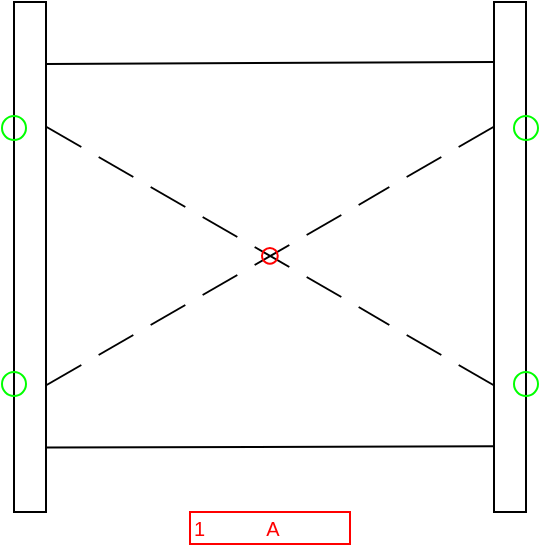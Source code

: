<mxfile compressed="false" version="20.3.0" type="device">
  <diagram name="PE010A" id="X5tRL1QPFuB2Il9UEIbj">
    <mxGraphModel dx="1422" dy="977" grid="1" gridSize="2" guides="1" tooltips="1" connect="1" arrows="1" fold="1" page="1" pageScale="1" pageWidth="1169" pageHeight="827" math="0" shadow="0">
      <root>
        <mxCell id="FXZ0acjRom5HCQV_QIXH-0" />
        <mxCell id="FXZ0acjRom5HCQV_QIXH-131" value="Label" style="locked=1;" parent="FXZ0acjRom5HCQV_QIXH-0" />
        <object label="%LabelLines%&amp;nbsp; &amp;nbsp; &amp;nbsp; &amp;nbsp; &amp;nbsp; &amp;nbsp;%LabelIndex%" placeholders="1" LabelLines="1" LabelIndex="A" id="FXZ0acjRom5HCQV_QIXH-132">
          <mxCell style="rounded=0;whiteSpace=wrap;html=1;fillColor=none;strokeColor=#FF0000;fontColor=#FF0000;fontSize=10;align=left;noLabel=0;" parent="FXZ0acjRom5HCQV_QIXH-131" vertex="1">
            <mxGeometry x="424" y="416" width="80" height="16" as="geometry" />
          </mxCell>
        </object>
        <object label="Symbol" Width="32" Height="32" UoM="mm" id="FXZ0acjRom5HCQV_QIXH-135">
          <mxCell style="" parent="FXZ0acjRom5HCQV_QIXH-0" />
        </object>
        <mxCell id="lfd4ERR9KzfVwueqH8c_-0" value="" style="rounded=0;whiteSpace=wrap;html=1;fillColor=none;" parent="FXZ0acjRom5HCQV_QIXH-135" vertex="1">
          <mxGeometry x="336" y="161" width="16" height="255" as="geometry" />
        </mxCell>
        <mxCell id="lfd4ERR9KzfVwueqH8c_-1" value="" style="rounded=0;whiteSpace=wrap;html=1;fillColor=none;" parent="FXZ0acjRom5HCQV_QIXH-135" vertex="1">
          <mxGeometry x="576" y="161" width="16" height="255" as="geometry" />
        </mxCell>
        <mxCell id="lfd4ERR9KzfVwueqH8c_-2" value="" style="endArrow=none;html=1;rounded=0;" parent="FXZ0acjRom5HCQV_QIXH-135" edge="1">
          <mxGeometry width="50" height="50" relative="1" as="geometry">
            <mxPoint x="352" y="192" as="sourcePoint" />
            <mxPoint x="576" y="191" as="targetPoint" />
          </mxGeometry>
        </mxCell>
        <mxCell id="lfd4ERR9KzfVwueqH8c_-3" value="" style="endArrow=none;html=1;rounded=0;exitX=0.97;exitY=0.126;exitDx=0;exitDy=0;exitPerimeter=0;entryX=0.005;entryY=0.871;entryDx=0;entryDy=0;entryPerimeter=0;" parent="FXZ0acjRom5HCQV_QIXH-135" target="lfd4ERR9KzfVwueqH8c_-1" edge="1">
          <mxGeometry width="50" height="50" relative="1" as="geometry">
            <mxPoint x="352.35" y="383.79" as="sourcePoint" />
            <mxPoint x="575.998" y="382.005" as="targetPoint" />
          </mxGeometry>
        </mxCell>
        <mxCell id="kQFqJ6h-8vntmlTX7SXp-1" value="" style="endArrow=none;html=1;rounded=0;exitX=1;exitY=0.5;exitDx=0;exitDy=0;entryX=0;entryY=0.5;entryDx=0;entryDy=0;" parent="FXZ0acjRom5HCQV_QIXH-135" edge="1">
          <mxGeometry width="50" height="50" relative="1" as="geometry">
            <mxPoint x="378.33" y="337.5" as="sourcePoint" />
            <mxPoint x="395.67" y="327.5" as="targetPoint" />
          </mxGeometry>
        </mxCell>
        <mxCell id="kQFqJ6h-8vntmlTX7SXp-2" value="" style="endArrow=none;html=1;rounded=0;exitX=1;exitY=0.5;exitDx=0;exitDy=0;entryX=0;entryY=0.5;entryDx=0;entryDy=0;" parent="FXZ0acjRom5HCQV_QIXH-135" edge="1">
          <mxGeometry width="50" height="50" relative="1" as="geometry">
            <mxPoint x="404.33" y="322.5" as="sourcePoint" />
            <mxPoint x="421.67" y="312.5" as="targetPoint" />
          </mxGeometry>
        </mxCell>
        <mxCell id="kQFqJ6h-8vntmlTX7SXp-3" value="" style="endArrow=none;html=1;rounded=0;exitX=1;exitY=0.5;exitDx=0;exitDy=0;entryX=0;entryY=0.5;entryDx=0;entryDy=0;" parent="FXZ0acjRom5HCQV_QIXH-135" edge="1">
          <mxGeometry width="50" height="50" relative="1" as="geometry">
            <mxPoint x="430.33" y="307.5" as="sourcePoint" />
            <mxPoint x="447.67" y="297.5" as="targetPoint" />
          </mxGeometry>
        </mxCell>
        <mxCell id="kQFqJ6h-8vntmlTX7SXp-4" value="" style="endArrow=none;html=1;rounded=0;exitX=1;exitY=0.5;exitDx=0;exitDy=0;entryX=0;entryY=0.5;entryDx=0;entryDy=0;" parent="FXZ0acjRom5HCQV_QIXH-135" edge="1">
          <mxGeometry width="50" height="50" relative="1" as="geometry">
            <mxPoint x="456.33" y="292.5" as="sourcePoint" />
            <mxPoint x="473.67" y="282.5" as="targetPoint" />
          </mxGeometry>
        </mxCell>
        <mxCell id="kQFqJ6h-8vntmlTX7SXp-5" value="" style="endArrow=none;html=1;rounded=0;exitX=1;exitY=0.5;exitDx=0;exitDy=0;entryX=0;entryY=0.5;entryDx=0;entryDy=0;" parent="FXZ0acjRom5HCQV_QIXH-135" edge="1">
          <mxGeometry width="50" height="50" relative="1" as="geometry">
            <mxPoint x="482.33" y="277.5" as="sourcePoint" />
            <mxPoint x="499.67" y="267.5" as="targetPoint" />
          </mxGeometry>
        </mxCell>
        <mxCell id="kQFqJ6h-8vntmlTX7SXp-6" value="" style="endArrow=none;html=1;rounded=0;entryX=0;entryY=0.5;entryDx=0;entryDy=0;exitX=1;exitY=0.5;exitDx=0;exitDy=0;" parent="FXZ0acjRom5HCQV_QIXH-135" edge="1">
          <mxGeometry width="50" height="50" relative="1" as="geometry">
            <mxPoint x="508.33" y="262.5" as="sourcePoint" />
            <mxPoint x="523.67" y="253.5" as="targetPoint" />
          </mxGeometry>
        </mxCell>
        <mxCell id="kQFqJ6h-8vntmlTX7SXp-7" value="" style="endArrow=none;html=1;rounded=0;entryX=0;entryY=0.5;entryDx=0;entryDy=0;exitX=1;exitY=0.5;exitDx=0;exitDy=0;" parent="FXZ0acjRom5HCQV_QIXH-135" edge="1">
          <mxGeometry width="50" height="50" relative="1" as="geometry">
            <mxPoint x="532.33" y="248.5" as="sourcePoint" />
            <mxPoint x="549.67" y="238.5" as="targetPoint" />
          </mxGeometry>
        </mxCell>
        <mxCell id="kQFqJ6h-8vntmlTX7SXp-8" value="" style="endArrow=none;html=1;rounded=0;entryX=0;entryY=0.5;entryDx=0;entryDy=0;exitX=1;exitY=0.5;exitDx=0;exitDy=0;" parent="FXZ0acjRom5HCQV_QIXH-135" edge="1">
          <mxGeometry width="50" height="50" relative="1" as="geometry">
            <mxPoint x="558.33" y="233.5" as="sourcePoint" />
            <mxPoint x="575.67" y="223.5" as="targetPoint" />
          </mxGeometry>
        </mxCell>
        <mxCell id="kQFqJ6h-8vntmlTX7SXp-0" value="" style="endArrow=none;html=1;rounded=0;exitX=1;exitY=0.5;exitDx=0;exitDy=0;entryX=0;entryY=0.5;entryDx=0;entryDy=0;" parent="FXZ0acjRom5HCQV_QIXH-135" edge="1">
          <mxGeometry width="50" height="50" relative="1" as="geometry">
            <mxPoint x="352.33" y="352.5" as="sourcePoint" />
            <mxPoint x="369.67" y="342.5" as="targetPoint" />
          </mxGeometry>
        </mxCell>
        <mxCell id="kQFqJ6h-8vntmlTX7SXp-26" value="" style="endArrow=none;html=1;rounded=0;exitX=1;exitY=0.5;exitDx=0;exitDy=0;entryX=0;entryY=0.5;entryDx=0;entryDy=0;" parent="FXZ0acjRom5HCQV_QIXH-135" edge="1">
          <mxGeometry width="50" height="50" relative="1" as="geometry">
            <mxPoint x="378.33" y="238.5" as="sourcePoint" />
            <mxPoint x="395.67" y="248.5" as="targetPoint" />
          </mxGeometry>
        </mxCell>
        <mxCell id="kQFqJ6h-8vntmlTX7SXp-28" value="" style="endArrow=none;html=1;rounded=0;exitX=1;exitY=0.5;exitDx=0;exitDy=0;entryX=0;entryY=0.5;entryDx=0;entryDy=0;" parent="FXZ0acjRom5HCQV_QIXH-135" edge="1">
          <mxGeometry width="50" height="50" relative="1" as="geometry">
            <mxPoint x="404.33" y="253.5" as="sourcePoint" />
            <mxPoint x="421.67" y="263.5" as="targetPoint" />
          </mxGeometry>
        </mxCell>
        <mxCell id="kQFqJ6h-8vntmlTX7SXp-30" value="" style="endArrow=none;html=1;rounded=0;exitX=1;exitY=0.5;exitDx=0;exitDy=0;entryX=0;entryY=0.5;entryDx=0;entryDy=0;" parent="FXZ0acjRom5HCQV_QIXH-135" edge="1">
          <mxGeometry width="50" height="50" relative="1" as="geometry">
            <mxPoint x="430.33" y="268.5" as="sourcePoint" />
            <mxPoint x="447.67" y="278.5" as="targetPoint" />
          </mxGeometry>
        </mxCell>
        <mxCell id="kQFqJ6h-8vntmlTX7SXp-32" value="" style="endArrow=none;html=1;rounded=0;exitX=1;exitY=0.5;exitDx=0;exitDy=0;entryX=0;entryY=0.5;entryDx=0;entryDy=0;" parent="FXZ0acjRom5HCQV_QIXH-135" edge="1">
          <mxGeometry width="50" height="50" relative="1" as="geometry">
            <mxPoint x="456.33" y="283.5" as="sourcePoint" />
            <mxPoint x="473.67" y="293.5" as="targetPoint" />
          </mxGeometry>
        </mxCell>
        <mxCell id="kQFqJ6h-8vntmlTX7SXp-34" value="" style="endArrow=none;html=1;rounded=0;exitX=1;exitY=0.5;exitDx=0;exitDy=0;entryX=0;entryY=0.5;entryDx=0;entryDy=0;" parent="FXZ0acjRom5HCQV_QIXH-135" edge="1">
          <mxGeometry width="50" height="50" relative="1" as="geometry">
            <mxPoint x="482.33" y="298.5" as="sourcePoint" />
            <mxPoint x="499.67" y="308.5" as="targetPoint" />
          </mxGeometry>
        </mxCell>
        <mxCell id="kQFqJ6h-8vntmlTX7SXp-36" value="" style="endArrow=none;html=1;rounded=0;entryX=0;entryY=0.5;entryDx=0;entryDy=0;exitX=1;exitY=0.5;exitDx=0;exitDy=0;" parent="FXZ0acjRom5HCQV_QIXH-135" edge="1">
          <mxGeometry width="50" height="50" relative="1" as="geometry">
            <mxPoint x="508.33" y="313.5" as="sourcePoint" />
            <mxPoint x="523.67" y="322.5" as="targetPoint" />
          </mxGeometry>
        </mxCell>
        <mxCell id="kQFqJ6h-8vntmlTX7SXp-38" value="" style="endArrow=none;html=1;rounded=0;entryX=0;entryY=0.5;entryDx=0;entryDy=0;exitX=1;exitY=0.5;exitDx=0;exitDy=0;" parent="FXZ0acjRom5HCQV_QIXH-135" edge="1">
          <mxGeometry width="50" height="50" relative="1" as="geometry">
            <mxPoint x="532.33" y="327.5" as="sourcePoint" />
            <mxPoint x="549.67" y="337.5" as="targetPoint" />
          </mxGeometry>
        </mxCell>
        <mxCell id="kQFqJ6h-8vntmlTX7SXp-40" value="" style="endArrow=none;html=1;rounded=0;entryX=0;entryY=0.5;entryDx=0;entryDy=0;exitX=1;exitY=0.5;exitDx=0;exitDy=0;" parent="FXZ0acjRom5HCQV_QIXH-135" edge="1">
          <mxGeometry width="50" height="50" relative="1" as="geometry">
            <mxPoint x="558.33" y="342.5" as="sourcePoint" />
            <mxPoint x="575.67" y="352.5" as="targetPoint" />
          </mxGeometry>
        </mxCell>
        <mxCell id="kQFqJ6h-8vntmlTX7SXp-42" value="" style="endArrow=none;html=1;rounded=0;exitX=1;exitY=0.5;exitDx=0;exitDy=0;entryX=0;entryY=0.5;entryDx=0;entryDy=0;" parent="FXZ0acjRom5HCQV_QIXH-135" edge="1">
          <mxGeometry width="50" height="50" relative="1" as="geometry">
            <mxPoint x="352.33" y="223.5" as="sourcePoint" />
            <mxPoint x="369.67" y="233.5" as="targetPoint" />
          </mxGeometry>
        </mxCell>
        <mxCell id="FXZ0acjRom5HCQV_QIXH-124" value="Connection" style="locked=1;" parent="FXZ0acjRom5HCQV_QIXH-0" />
        <object label="Connection" PipingConnector="Y" LabelConnector="N" SignalConnector="N" Direction="0" AuxiliaryConnector="N" id="FXZ0acjRom5HCQV_QIXH-125">
          <mxCell style="vsdxID=1407;fillColor=none;gradientColor=none;shape=stencil(rVFbDsIgEDwNnyQU4glqvcfGblsilmZBS28vZGMsxg9j/JvZmX1kR5g2TLCg0CpE8hdcbR8nYY5CaztPSDZmJEwnTDt4wpH8be6ZL1CcBV39vUxI3KdKh1YbswPTEzuBzlmiVGmKau9zUKM+jlJJQrJBko8QrZ+rrQ5oRJnXyMHBWElhRVx25ebnw/5zVvPFWRm83jxY5zilvf4eSy5xpKZ7AA==);strokeColor=#00FF00;strokeWidth=1;points=[[0.5,0.5,0,0,0]];labelBackgroundColor=none;rounded=0;html=1;whiteSpace=wrap;aspect=fixed;noLabel=1;snapToPoint=1;container=0;fontSize=16;" parent="FXZ0acjRom5HCQV_QIXH-124" vertex="1">
            <mxGeometry x="586" y="218" width="12" height="12" as="geometry" />
          </mxCell>
        </object>
        <object label="Connection" PipingConnector="Y" LabelConnector="N" SignalConnector="N" Direction="180" AuxiliaryConnector="N" id="FXZ0acjRom5HCQV_QIXH-126">
          <mxCell style="vsdxID=1407;fillColor=none;gradientColor=none;shape=stencil(rVFbDsIgEDwNnyQU4glqvcfGblsilmZBS28vZGMsxg9j/JvZmX1kR5g2TLCg0CpE8hdcbR8nYY5CaztPSDZmJEwnTDt4wpH8be6ZL1CcBV39vUxI3KdKh1YbswPTEzuBzlmiVGmKau9zUKM+jlJJQrJBko8QrZ+rrQ5oRJnXyMHBWElhRVx25ebnw/5zVvPFWRm83jxY5zilvf4eSy5xpKZ7AA==);strokeColor=#00FF00;strokeWidth=1;points=[[0.5,0.5,0,0,0]];labelBackgroundColor=none;rounded=0;html=1;whiteSpace=wrap;aspect=fixed;noLabel=1;snapToPoint=1;container=0;fontSize=16;" parent="FXZ0acjRom5HCQV_QIXH-124" vertex="1">
            <mxGeometry x="330" y="218" width="12" height="12" as="geometry" />
          </mxCell>
        </object>
        <object label="Connection" PipingConnector="Y" LabelConnector="N" SignalConnector="N" Direction="0" AuxiliaryConnector="N" id="lfd4ERR9KzfVwueqH8c_-7">
          <mxCell style="vsdxID=1407;fillColor=none;gradientColor=none;shape=stencil(rVFbDsIgEDwNnyQU4glqvcfGblsilmZBS28vZGMsxg9j/JvZmX1kR5g2TLCg0CpE8hdcbR8nYY5CaztPSDZmJEwnTDt4wpH8be6ZL1CcBV39vUxI3KdKh1YbswPTEzuBzlmiVGmKau9zUKM+jlJJQrJBko8QrZ+rrQ5oRJnXyMHBWElhRVx25ebnw/5zVvPFWRm83jxY5zilvf4eSy5xpKZ7AA==);strokeColor=#00FF00;strokeWidth=1;points=[[0.5,0.5,0,0,0]];labelBackgroundColor=none;rounded=0;html=1;whiteSpace=wrap;aspect=fixed;noLabel=1;snapToPoint=1;container=0;fontSize=16;" parent="FXZ0acjRom5HCQV_QIXH-124" vertex="1">
            <mxGeometry x="586" y="346" width="12" height="12" as="geometry" />
          </mxCell>
        </object>
        <object label="Connection" PipingConnector="Y" LabelConnector="N" SignalConnector="N" Direction="180" AuxiliaryConnector="N" id="lfd4ERR9KzfVwueqH8c_-8">
          <mxCell style="vsdxID=1407;fillColor=none;gradientColor=none;shape=stencil(rVFbDsIgEDwNnyQU4glqvcfGblsilmZBS28vZGMsxg9j/JvZmX1kR5g2TLCg0CpE8hdcbR8nYY5CaztPSDZmJEwnTDt4wpH8be6ZL1CcBV39vUxI3KdKh1YbswPTEzuBzlmiVGmKau9zUKM+jlJJQrJBko8QrZ+rrQ5oRJnXyMHBWElhRVx25ebnw/5zVvPFWRm83jxY5zilvf4eSy5xpKZ7AA==);strokeColor=#00FF00;strokeWidth=1;points=[[0.5,0.5,0,0,0]];labelBackgroundColor=none;rounded=0;html=1;whiteSpace=wrap;aspect=fixed;noLabel=1;snapToPoint=1;container=0;fontSize=16;" parent="FXZ0acjRom5HCQV_QIXH-124" vertex="1">
            <mxGeometry x="330" y="346" width="12" height="12" as="geometry" />
          </mxCell>
        </object>
        <mxCell id="FXZ0acjRom5HCQV_QIXH-133" value="Origo" style="locked=1;" parent="FXZ0acjRom5HCQV_QIXH-0" />
        <object label="origo" id="FXZ0acjRom5HCQV_QIXH-134">
          <mxCell style="vsdxID=1407;fillColor=none;gradientColor=none;shape=stencil(rVFbDsIgEDwNnyQU4glqvcfGblsilmZBS28vZGMsxg9j/JvZmX1kR5g2TLCg0CpE8hdcbR8nYY5CaztPSDZmJEwnTDt4wpH8be6ZL1CcBV39vUxI3KdKh1YbswPTEzuBzlmiVGmKau9zUKM+jlJJQrJBko8QrZ+rrQ5oRJnXyMHBWElhRVx25ebnw/5zVvPFWRm83jxY5zilvf4eSy5xpKZ7AA==);strokeColor=#ff0000;strokeWidth=1;points=[[0.5,0.5,0,0,0]];labelBackgroundColor=none;rounded=0;html=1;whiteSpace=wrap;aspect=fixed;noLabel=1;snapToPoint=1;" parent="FXZ0acjRom5HCQV_QIXH-133" vertex="1">
            <mxGeometry x="460" y="284" width="7.874" height="7.87" as="geometry" />
          </mxCell>
        </object>
      </root>
    </mxGraphModel>
  </diagram>
</mxfile>
